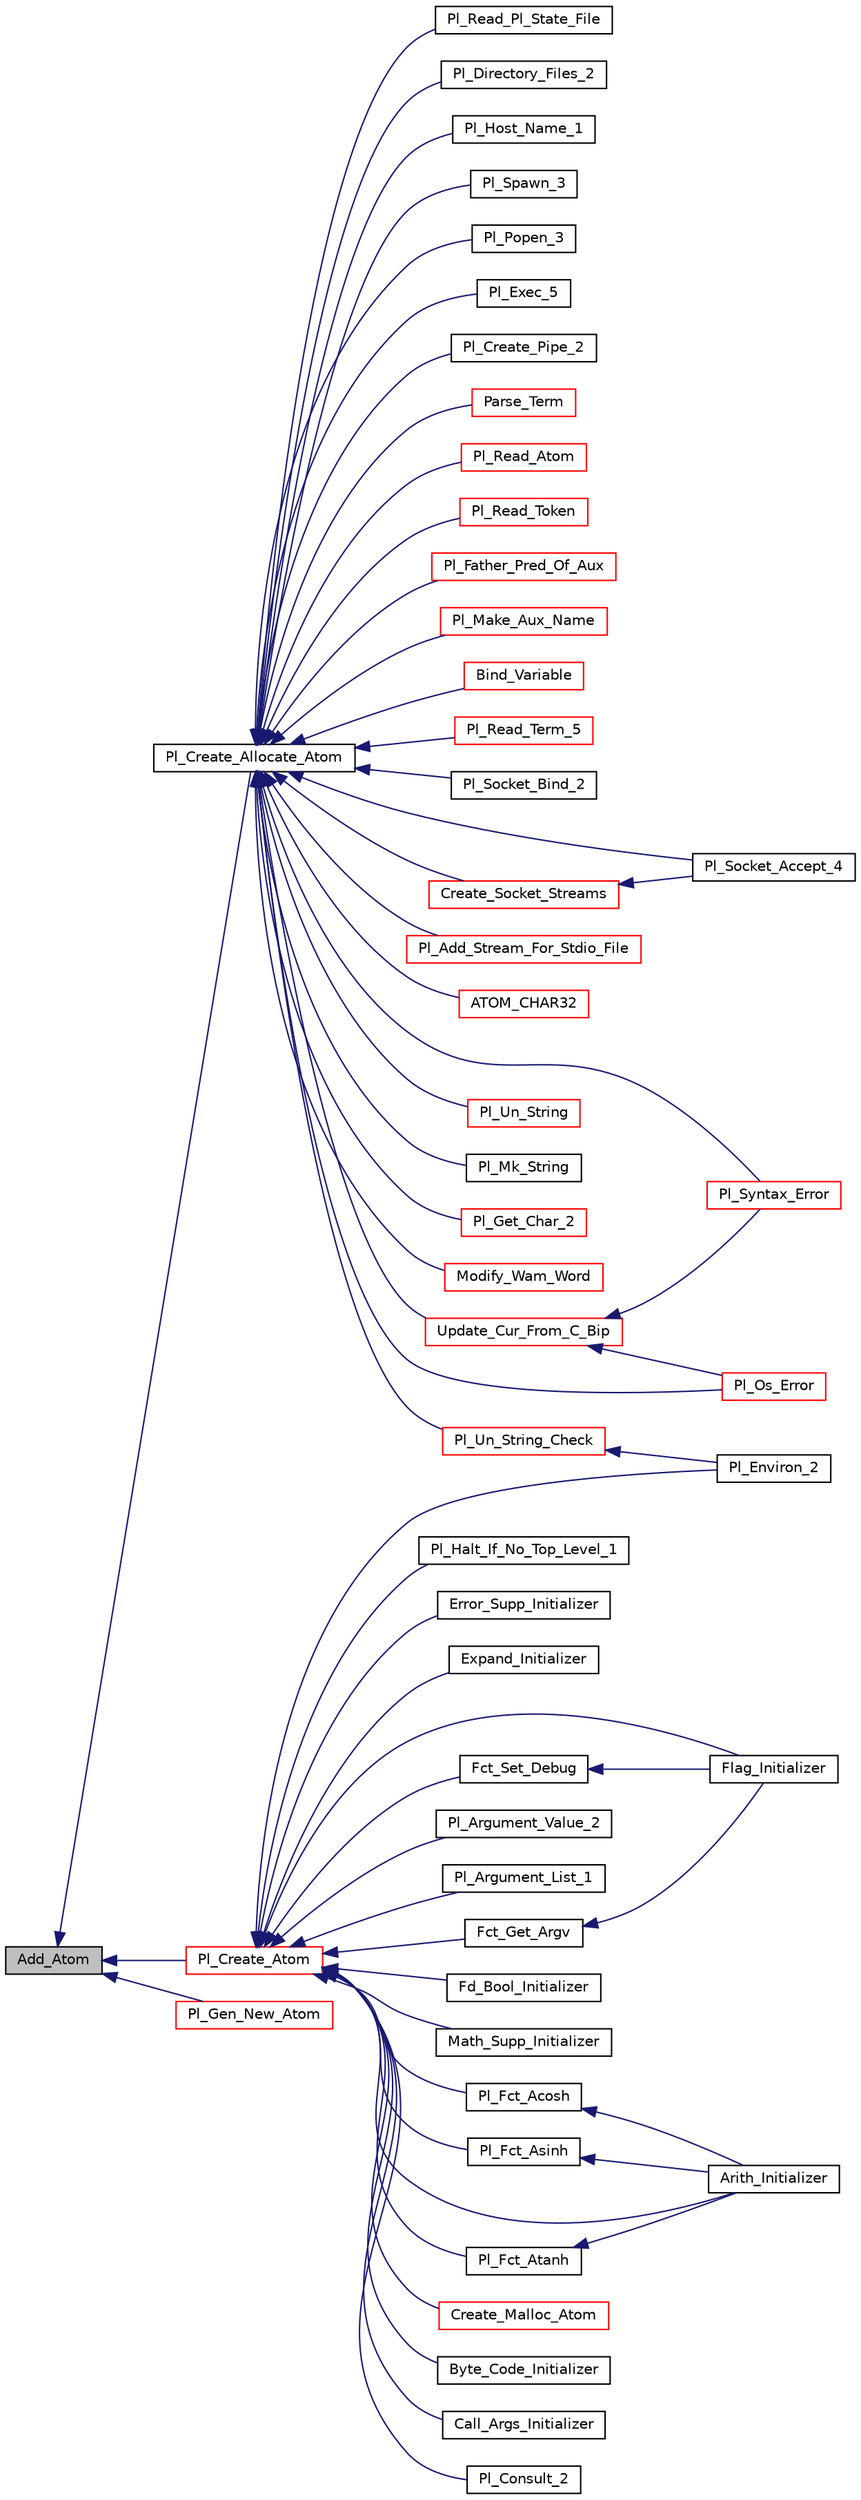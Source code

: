 digraph "Add_Atom"
{
  edge [fontname="Helvetica",fontsize="10",labelfontname="Helvetica",labelfontsize="10"];
  node [fontname="Helvetica",fontsize="10",shape=record];
  rankdir="LR";
  Node1 [label="Add_Atom",height=0.2,width=0.4,color="black", fillcolor="grey75", style="filled", fontcolor="black"];
  Node1 -> Node2 [dir="back",color="midnightblue",fontsize="10",style="solid"];
  Node2 [label="Pl_Create_Allocate_Atom",height=0.2,width=0.4,color="black", fillcolor="white", style="filled",URL="$atom_8h.html#a76a3983dda97458000ed903b9bc94f6c"];
  Node2 -> Node3 [dir="back",color="midnightblue",fontsize="10",style="solid"];
  Node3 [label="Pl_Un_String_Check",height=0.2,width=0.4,color="red", fillcolor="white", style="filled",URL="$c__supp_8h.html#aadb036ecc6069f9925f2b1250cc3a058"];
  Node3 -> Node4 [dir="back",color="midnightblue",fontsize="10",style="solid"];
  Node4 [label="Pl_Environ_2",height=0.2,width=0.4,color="black", fillcolor="white", style="filled",URL="$flag__c_8c.html#a6664d1b1273680588a2015e5440c7e13"];
  Node2 -> Node5 [dir="back",color="midnightblue",fontsize="10",style="solid"];
  Node5 [label="Pl_Un_String",height=0.2,width=0.4,color="red", fillcolor="white", style="filled",URL="$c__supp_8h.html#a75c5fdf8cc9d0f0fd189de51f66d9655"];
  Node2 -> Node6 [dir="back",color="midnightblue",fontsize="10",style="solid"];
  Node6 [label="Pl_Mk_String",height=0.2,width=0.4,color="black", fillcolor="white", style="filled",URL="$c__supp_8h.html#a1e87ef3f9dbd61b7d7028e2e18d3a926"];
  Node2 -> Node7 [dir="back",color="midnightblue",fontsize="10",style="solid"];
  Node7 [label="Pl_Get_Char_2",height=0.2,width=0.4,color="red", fillcolor="white", style="filled",URL="$char__io__c_8c.html#a080ced92212fa7639a46b1bb16cbcf30"];
  Node2 -> Node8 [dir="back",color="midnightblue",fontsize="10",style="solid"];
  Node8 [label="Modify_Wam_Word",height=0.2,width=0.4,color="red", fillcolor="white", style="filled",URL="$debugger__c_8c.html#a038a5ba206b2861a848c62b9ec060b65"];
  Node2 -> Node9 [dir="back",color="midnightblue",fontsize="10",style="solid"];
  Node9 [label="Update_Cur_From_C_Bip",height=0.2,width=0.4,color="red", fillcolor="white", style="filled",URL="$error__supp_8c.html#aef1341aeb3ceb943d8e9d7d6f77b0582"];
  Node9 -> Node10 [dir="back",color="midnightblue",fontsize="10",style="solid"];
  Node10 [label="Pl_Syntax_Error",height=0.2,width=0.4,color="red", fillcolor="white", style="filled",URL="$error__supp_8h.html#a8bf7bb96d18b2385eb5e549a7fc25ccb"];
  Node9 -> Node11 [dir="back",color="midnightblue",fontsize="10",style="solid"];
  Node11 [label="Pl_Os_Error",height=0.2,width=0.4,color="red", fillcolor="white", style="filled",URL="$error__supp_8h.html#a76830f502895027f89f5430f7dcdd159"];
  Node2 -> Node10 [dir="back",color="midnightblue",fontsize="10",style="solid"];
  Node2 -> Node11 [dir="back",color="midnightblue",fontsize="10",style="solid"];
  Node2 -> Node12 [dir="back",color="midnightblue",fontsize="10",style="solid"];
  Node12 [label="Pl_Read_Pl_State_File",height=0.2,width=0.4,color="black", fillcolor="white", style="filled",URL="$flag__supp_8h.html#a6fb80438bca5ea3a8626da474b5111bc"];
  Node2 -> Node13 [dir="back",color="midnightblue",fontsize="10",style="solid"];
  Node13 [label="Pl_Directory_Files_2",height=0.2,width=0.4,color="black", fillcolor="white", style="filled",URL="$os__interf__c_8c.html#a054283b433b8460a7c04e81b4c43df2f"];
  Node2 -> Node14 [dir="back",color="midnightblue",fontsize="10",style="solid"];
  Node14 [label="Pl_Host_Name_1",height=0.2,width=0.4,color="black", fillcolor="white", style="filled",URL="$os__interf__c_8c.html#a4324525419034fbe31a887925737400f"];
  Node2 -> Node15 [dir="back",color="midnightblue",fontsize="10",style="solid"];
  Node15 [label="Pl_Spawn_3",height=0.2,width=0.4,color="black", fillcolor="white", style="filled",URL="$os__interf__c_8c.html#aed2810d942c8bfb1e7912897451fb1e3"];
  Node2 -> Node16 [dir="back",color="midnightblue",fontsize="10",style="solid"];
  Node16 [label="Pl_Popen_3",height=0.2,width=0.4,color="black", fillcolor="white", style="filled",URL="$os__interf__c_8c.html#a9d0485252a3b1c89182aa8c836af7343"];
  Node2 -> Node17 [dir="back",color="midnightblue",fontsize="10",style="solid"];
  Node17 [label="Pl_Exec_5",height=0.2,width=0.4,color="black", fillcolor="white", style="filled",URL="$os__interf__c_8c.html#aded08a658582be142616062585180aaa"];
  Node2 -> Node18 [dir="back",color="midnightblue",fontsize="10",style="solid"];
  Node18 [label="Pl_Create_Pipe_2",height=0.2,width=0.4,color="black", fillcolor="white", style="filled",URL="$os__interf__c_8c.html#ab3f1eca6ee6babddf88815166e3c08ee"];
  Node2 -> Node19 [dir="back",color="midnightblue",fontsize="10",style="solid"];
  Node19 [label="Parse_Term",height=0.2,width=0.4,color="red", fillcolor="white", style="filled",URL="$parse__supp_8c.html#ae03e3588605a54ec801f9f52c3983921"];
  Node2 -> Node20 [dir="back",color="midnightblue",fontsize="10",style="solid"];
  Node20 [label="Pl_Read_Atom",height=0.2,width=0.4,color="red", fillcolor="white", style="filled",URL="$parse__supp_8h.html#ac4272819d71e1fbfd3f7ac824a4cd9f4"];
  Node2 -> Node21 [dir="back",color="midnightblue",fontsize="10",style="solid"];
  Node21 [label="Pl_Read_Token",height=0.2,width=0.4,color="red", fillcolor="white", style="filled",URL="$parse__supp_8h.html#af01cd296c1ec2c9f36fc174562fcca9a"];
  Node2 -> Node22 [dir="back",color="midnightblue",fontsize="10",style="solid"];
  Node22 [label="Pl_Father_Pred_Of_Aux",height=0.2,width=0.4,color="red", fillcolor="white", style="filled",URL="$pred__supp_8h.html#a11ee7ce76d2cf9ed954eb59086228d2e"];
  Node2 -> Node23 [dir="back",color="midnightblue",fontsize="10",style="solid"];
  Node23 [label="Pl_Make_Aux_Name",height=0.2,width=0.4,color="red", fillcolor="white", style="filled",URL="$pred__supp_8h.html#a0116518f3303db9779c6cc3f5c2d878b"];
  Node2 -> Node24 [dir="back",color="midnightblue",fontsize="10",style="solid"];
  Node24 [label="Bind_Variable",height=0.2,width=0.4,color="red", fillcolor="white", style="filled",URL="$pretty__c_8c.html#a11fcf7012551c17045e0edd714f0c163"];
  Node2 -> Node25 [dir="back",color="midnightblue",fontsize="10",style="solid"];
  Node25 [label="Pl_Read_Term_5",height=0.2,width=0.4,color="red", fillcolor="white", style="filled",URL="$read__c_8c.html#ad383d406378b7b22f08a8382d1a80fb0"];
  Node2 -> Node26 [dir="back",color="midnightblue",fontsize="10",style="solid"];
  Node26 [label="Pl_Socket_Bind_2",height=0.2,width=0.4,color="black", fillcolor="white", style="filled",URL="$sockets__c_8c.html#aa1e6e178356d10d68da051d34dff64f1"];
  Node2 -> Node27 [dir="back",color="midnightblue",fontsize="10",style="solid"];
  Node27 [label="Pl_Socket_Accept_4",height=0.2,width=0.4,color="black", fillcolor="white", style="filled",URL="$sockets__c_8c.html#ae82e005638fc6d4c1cc9bb0fe3b3c6e3"];
  Node2 -> Node28 [dir="back",color="midnightblue",fontsize="10",style="solid"];
  Node28 [label="Create_Socket_Streams",height=0.2,width=0.4,color="red", fillcolor="white", style="filled",URL="$sockets__c_8c.html#a0d079005d2c64521c4431e8652047ec1"];
  Node28 -> Node27 [dir="back",color="midnightblue",fontsize="10",style="solid"];
  Node2 -> Node29 [dir="back",color="midnightblue",fontsize="10",style="solid"];
  Node29 [label="Pl_Add_Stream_For_Stdio_File",height=0.2,width=0.4,color="red", fillcolor="white", style="filled",URL="$stream__supp_8h.html#a4b575b16d8ce4212e975f935d57851f2"];
  Node2 -> Node30 [dir="back",color="midnightblue",fontsize="10",style="solid"];
  Node30 [label="ATOM_CHAR32",height=0.2,width=0.4,color="red", fillcolor="white", style="filled",URL="$atom_8h.html#ae3755451560fb2286cda72948613200f"];
  Node1 -> Node31 [dir="back",color="midnightblue",fontsize="10",style="solid"];
  Node31 [label="Pl_Create_Atom",height=0.2,width=0.4,color="red", fillcolor="white", style="filled",URL="$atom_8h.html#a068c993d95113a2ba7643918e68eedb3"];
  Node31 -> Node32 [dir="back",color="midnightblue",fontsize="10",style="solid"];
  Node32 [label="Fd_Bool_Initializer",height=0.2,width=0.4,color="black", fillcolor="white", style="filled",URL="$fd__bool__c_8c.html#a1a75f6073da95705cad602b580443664"];
  Node31 -> Node33 [dir="back",color="midnightblue",fontsize="10",style="solid"];
  Node33 [label="Math_Supp_Initializer",height=0.2,width=0.4,color="black", fillcolor="white", style="filled",URL="$math__supp_8c.html#a461e492934599bb99050cac0197fb1a2"];
  Node31 -> Node34 [dir="back",color="midnightblue",fontsize="10",style="solid"];
  Node34 [label="Arith_Initializer",height=0.2,width=0.4,color="black", fillcolor="white", style="filled",URL="$arith__inl__c_8c.html#a741422b3bcf3653225b1cb4ed6d5b571"];
  Node31 -> Node35 [dir="back",color="midnightblue",fontsize="10",style="solid"];
  Node35 [label="Pl_Fct_Atanh",height=0.2,width=0.4,color="black", fillcolor="white", style="filled",URL="$inl__protos_8h.html#ab3aee7265979843c90cdeb6c07bd5458"];
  Node35 -> Node34 [dir="back",color="midnightblue",fontsize="10",style="solid"];
  Node31 -> Node36 [dir="back",color="midnightblue",fontsize="10",style="solid"];
  Node36 [label="Pl_Fct_Acosh",height=0.2,width=0.4,color="black", fillcolor="white", style="filled",URL="$inl__protos_8h.html#a337695706751dc90ccc9b900977188ba"];
  Node36 -> Node34 [dir="back",color="midnightblue",fontsize="10",style="solid"];
  Node31 -> Node37 [dir="back",color="midnightblue",fontsize="10",style="solid"];
  Node37 [label="Pl_Fct_Asinh",height=0.2,width=0.4,color="black", fillcolor="white", style="filled",URL="$inl__protos_8h.html#afc02f5cff8069c07283e059a8545b31e"];
  Node37 -> Node34 [dir="back",color="midnightblue",fontsize="10",style="solid"];
  Node31 -> Node38 [dir="back",color="midnightblue",fontsize="10",style="solid"];
  Node38 [label="Create_Malloc_Atom",height=0.2,width=0.4,color="red", fillcolor="white", style="filled",URL="$atom__c_8c.html#a0955d501b8eac7be38108d9ab5ff7dd9"];
  Node31 -> Node39 [dir="back",color="midnightblue",fontsize="10",style="solid"];
  Node39 [label="Byte_Code_Initializer",height=0.2,width=0.4,color="black", fillcolor="white", style="filled",URL="$bc__supp_8c.html#affd179580fd234d803a76f318efa7061"];
  Node31 -> Node40 [dir="back",color="midnightblue",fontsize="10",style="solid"];
  Node40 [label="Call_Args_Initializer",height=0.2,width=0.4,color="black", fillcolor="white", style="filled",URL="$call__args__c_8c.html#adb02a3d568683af7698f8ab63889b9bb"];
  Node31 -> Node41 [dir="back",color="midnightblue",fontsize="10",style="solid"];
  Node41 [label="Pl_Consult_2",height=0.2,width=0.4,color="black", fillcolor="white", style="filled",URL="$consult__c_8c.html#a1aeea9f76cdfe478ce18d2262b45f36a"];
  Node31 -> Node42 [dir="back",color="midnightblue",fontsize="10",style="solid"];
  Node42 [label="Pl_Halt_If_No_Top_Level_1",height=0.2,width=0.4,color="black", fillcolor="white", style="filled",URL="$control__c_8c.html#a5c58fe74a5fcfe05a41d8aacb0f083be"];
  Node31 -> Node43 [dir="back",color="midnightblue",fontsize="10",style="solid"];
  Node43 [label="Error_Supp_Initializer",height=0.2,width=0.4,color="black", fillcolor="white", style="filled",URL="$error__supp_8c.html#a1d55363a4b7ae1994fbce692424fc5a0"];
  Node31 -> Node44 [dir="back",color="midnightblue",fontsize="10",style="solid"];
  Node44 [label="Expand_Initializer",height=0.2,width=0.4,color="black", fillcolor="white", style="filled",URL="$expand__c_8c.html#a914052071e0e3ddeb4a81e2950e21a36"];
  Node31 -> Node45 [dir="back",color="midnightblue",fontsize="10",style="solid"];
  Node45 [label="Flag_Initializer",height=0.2,width=0.4,color="black", fillcolor="white", style="filled",URL="$flag__c_8c.html#a59f3ad1db01faf58853f283b7de161a6"];
  Node31 -> Node46 [dir="back",color="midnightblue",fontsize="10",style="solid"];
  Node46 [label="Fct_Set_Debug",height=0.2,width=0.4,color="black", fillcolor="white", style="filled",URL="$flag__c_8c.html#ac9f022bfacd4bed335a3aaa3953e393a"];
  Node46 -> Node45 [dir="back",color="midnightblue",fontsize="10",style="solid"];
  Node31 -> Node47 [dir="back",color="midnightblue",fontsize="10",style="solid"];
  Node47 [label="Fct_Get_Argv",height=0.2,width=0.4,color="black", fillcolor="white", style="filled",URL="$flag__c_8c.html#afad39fe68518d44fb328c9507a05c498"];
  Node47 -> Node45 [dir="back",color="midnightblue",fontsize="10",style="solid"];
  Node31 -> Node48 [dir="back",color="midnightblue",fontsize="10",style="solid"];
  Node48 [label="Pl_Argument_Value_2",height=0.2,width=0.4,color="black", fillcolor="white", style="filled",URL="$flag__c_8c.html#a81c8114bd8203be5c8802170b8214c8a"];
  Node31 -> Node49 [dir="back",color="midnightblue",fontsize="10",style="solid"];
  Node49 [label="Pl_Argument_List_1",height=0.2,width=0.4,color="black", fillcolor="white", style="filled",URL="$flag__c_8c.html#a931fe3428099b7b56305e52fb94b4793"];
  Node31 -> Node4 [dir="back",color="midnightblue",fontsize="10",style="solid"];
  Node1 -> Node50 [dir="back",color="midnightblue",fontsize="10",style="solid"];
  Node50 [label="Pl_Gen_New_Atom",height=0.2,width=0.4,color="red", fillcolor="white", style="filled",URL="$atom_8h.html#aa3ca6203017a3debae6d043cc6cc888f"];
}

